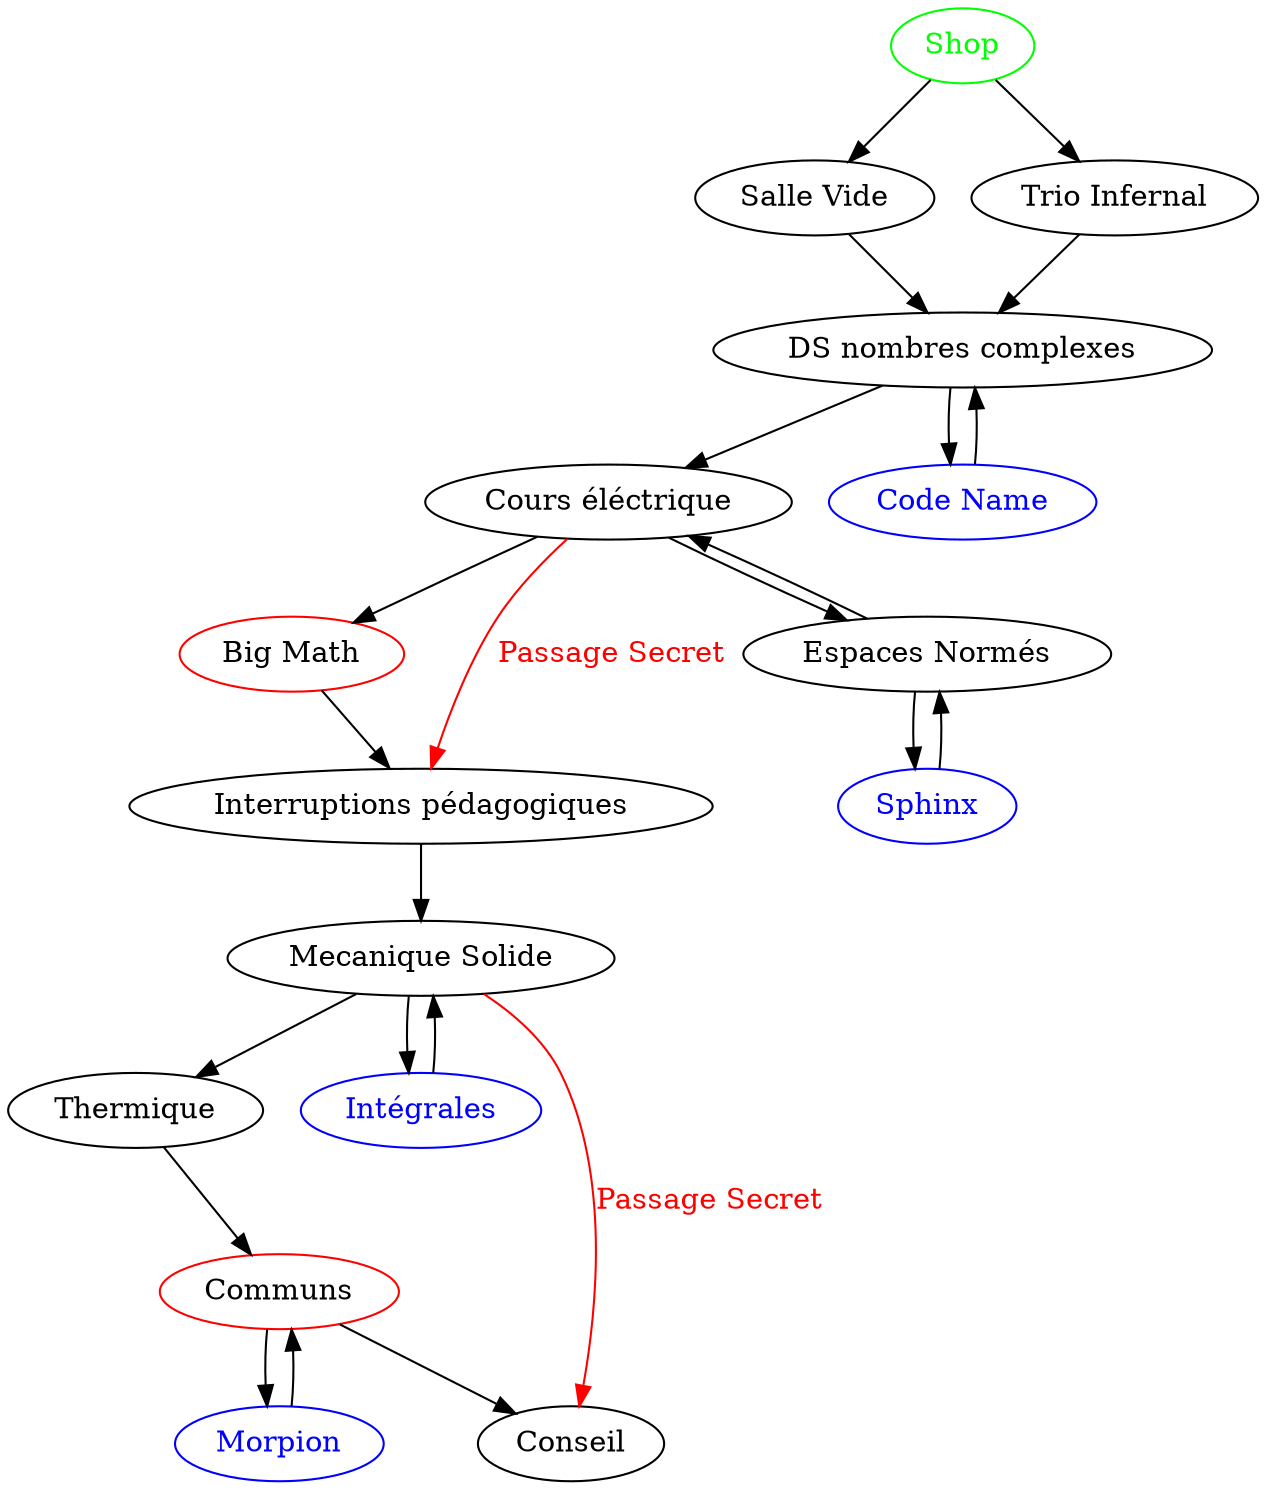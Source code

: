 digraph g {
    "Shop" [color=green, fontcolor=green];
    "Salle Vide"
    "Trio Infernal";
    "DS nombres complexes";
    "Cours éléctrique";
    "Code Name" [color=blue, fontcolor=blue];
    "Big Math" [color=red];
    "Espaces Normés";
    "Interruptions pédagogiques";
    "Mecanique Solide";
    "Sphinx" [color=blue, fontcolor=blue];
    "Thermique";
    "Intégrales" [color=blue, fontcolor=blue];
    "Conseil";
    "Communs" [color=red];
    "Morpion" [color=blue, fontcolor=blue];

    "Shop" -> "Trio Infernal";
    "Shop" -> "Salle Vide";
    "Salle Vide" -> "DS nombres complexes";
    "Trio Infernal" -> "DS nombres complexes";
    "DS nombres complexes" -> "Cours éléctrique";
    "DS nombres complexes" -> "Code Name";
    "Cours éléctrique" -> "Big Math";
    "Cours éléctrique" -> "Espaces Normés";
    "Cours éléctrique" -> "Interruptions pédagogiques" [label="Passage Secret", color=red, fontcolor=red];
    "Code Name" -> "DS nombres complexes";
    "Big Math" -> "Interruptions pédagogiques";
    "Espaces Normés" -> "Cours éléctrique";
    "Espaces Normés" -> "Sphinx";
    "Interruptions pédagogiques" -> "Mecanique Solide";
    "Sphinx" -> "Espaces Normés";
    "Mecanique Solide" -> "Thermique";
    "Mecanique Solide" -> "Intégrales";
    "Mecanique Solide" -> "Conseil" [label="Passage Secret", color=red, fontcolor=red];
    "Thermique" -> "Communs";
    "Intégrales" -> "Mecanique Solide";
    "Communs" -> "Morpion";
    "Communs" -> "Conseil";
    "Morpion" -> "Communs";
}